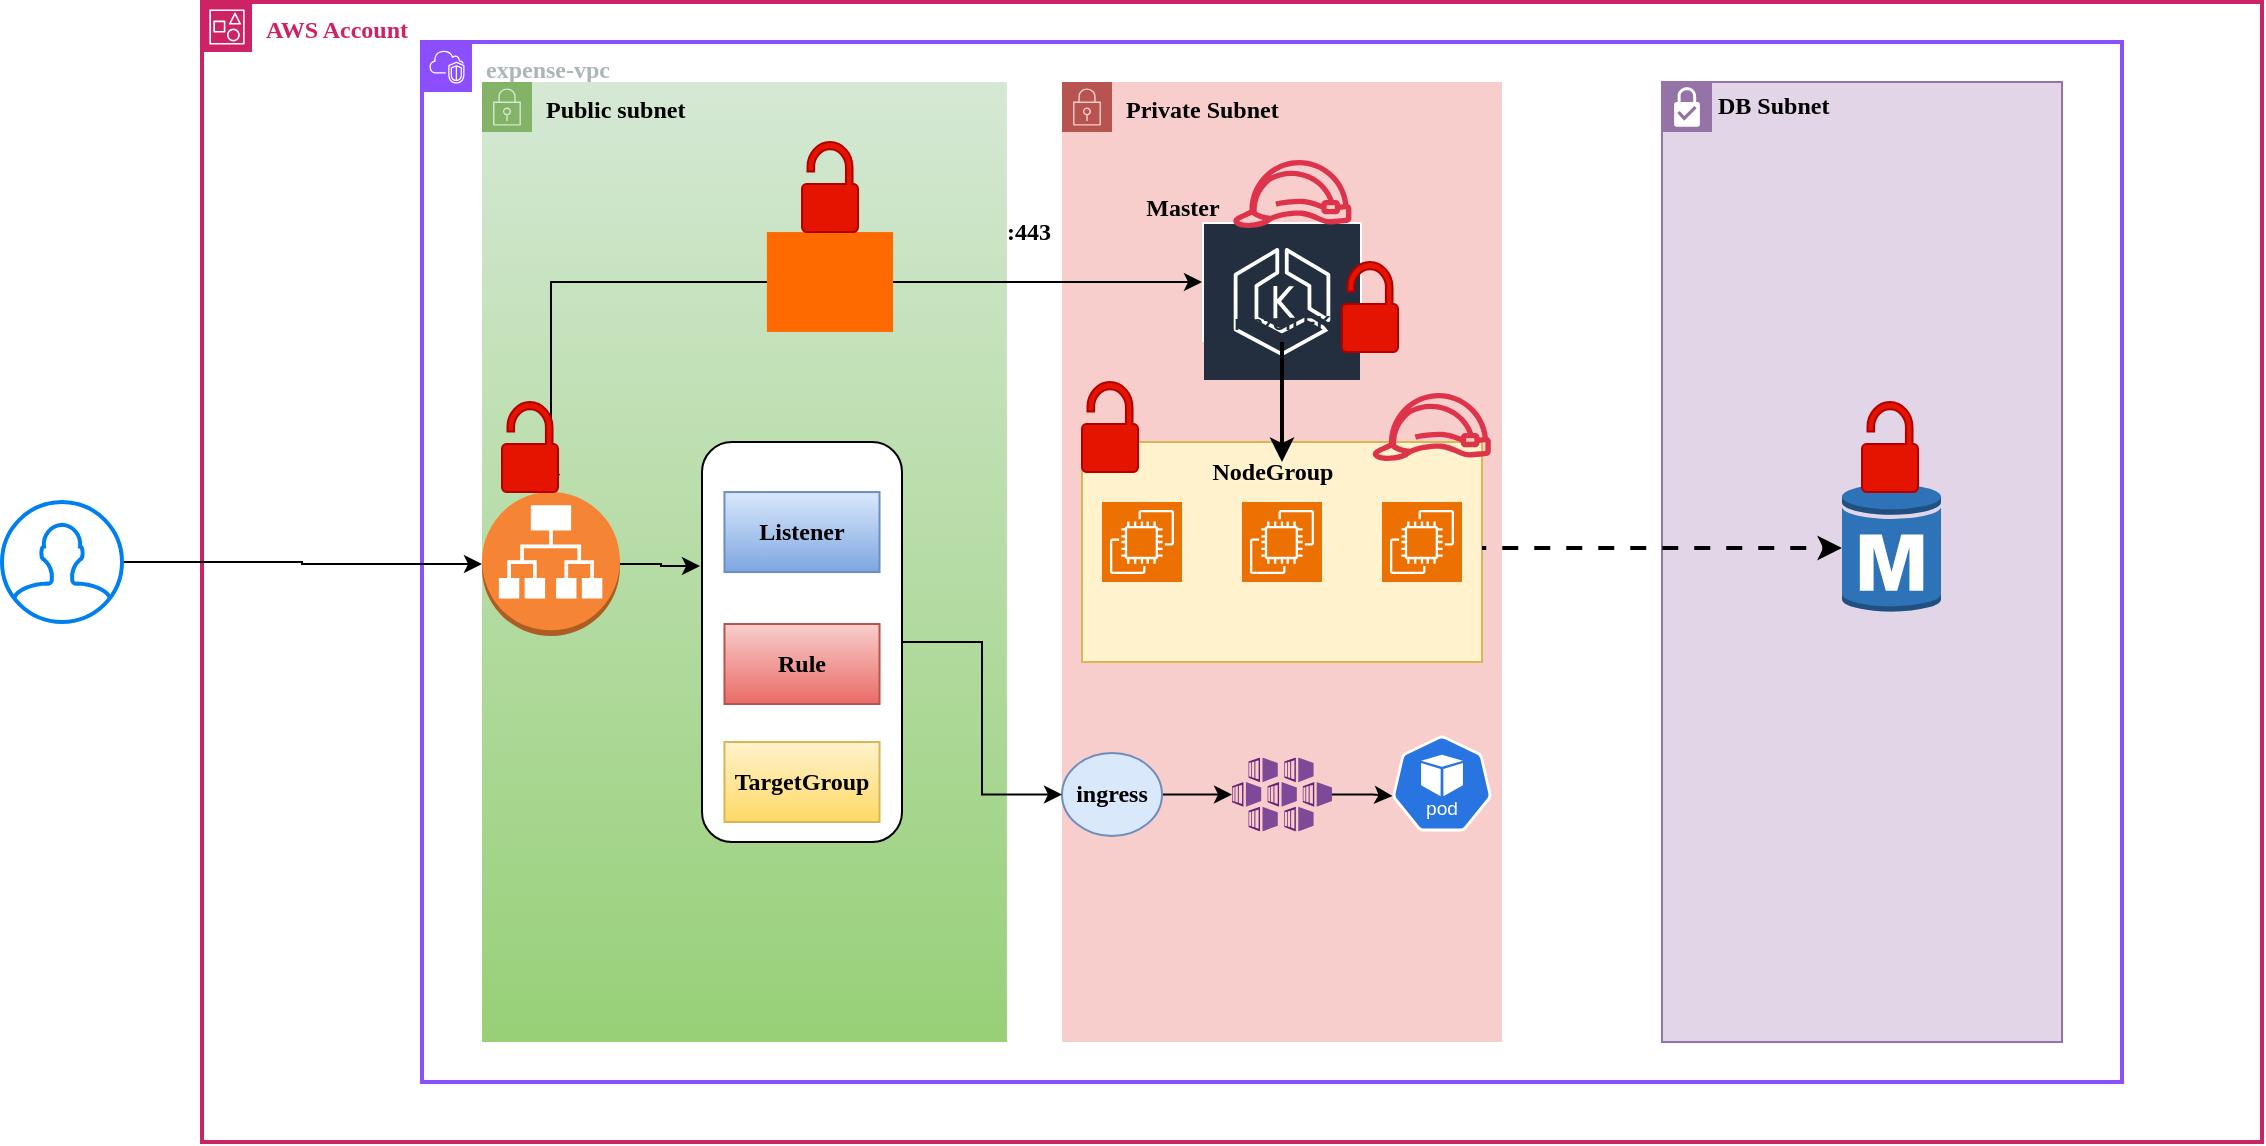 <mxfile version="26.1.1">
  <diagram name="Page-1" id="pshkLpzEGo-lz_t6LRlI">
    <mxGraphModel dx="2109" dy="655" grid="1" gridSize="10" guides="1" tooltips="1" connect="1" arrows="1" fold="1" page="1" pageScale="1" pageWidth="850" pageHeight="1100" math="0" shadow="0">
      <root>
        <mxCell id="0" />
        <mxCell id="1" parent="0" />
        <mxCell id="I3QQNnRijbUst88qV3mp-1" value="&lt;font face=&quot;Comic Sans MS&quot;&gt;&lt;b&gt;AWS Account&lt;/b&gt;&lt;/font&gt;" style="points=[[0,0],[0.25,0],[0.5,0],[0.75,0],[1,0],[1,0.25],[1,0.5],[1,0.75],[1,1],[0.75,1],[0.5,1],[0.25,1],[0,1],[0,0.75],[0,0.5],[0,0.25]];outlineConnect=0;gradientColor=none;html=1;whiteSpace=wrap;fontSize=12;fontStyle=0;container=1;pointerEvents=0;collapsible=0;recursiveResize=0;shape=mxgraph.aws4.group;grIcon=mxgraph.aws4.group_account;strokeColor=#CD2264;fillColor=none;verticalAlign=top;align=left;spacingLeft=30;fontColor=#CD2264;dashed=0;strokeWidth=2;" parent="1" vertex="1">
          <mxGeometry x="-90" y="40" width="1030" height="570" as="geometry" />
        </mxCell>
        <mxCell id="I3QQNnRijbUst88qV3mp-4" value="&lt;b&gt;&lt;font face=&quot;Comic Sans MS&quot;&gt;Private Subnet&lt;/font&gt;&lt;/b&gt;" style="points=[[0,0],[0.25,0],[0.5,0],[0.75,0],[1,0],[1,0.25],[1,0.5],[1,0.75],[1,1],[0.75,1],[0.5,1],[0.25,1],[0,1],[0,0.75],[0,0.5],[0,0.25]];outlineConnect=0;html=1;whiteSpace=wrap;fontSize=12;fontStyle=0;container=1;pointerEvents=0;collapsible=0;recursiveResize=0;shape=mxgraph.aws4.group;grIcon=mxgraph.aws4.group_security_group;grStroke=0;strokeColor=#b85450;fillColor=#f8cecc;verticalAlign=top;align=left;spacingLeft=30;dashed=0;" parent="I3QQNnRijbUst88qV3mp-1" vertex="1">
          <mxGeometry x="430" y="40" width="220" height="480" as="geometry" />
        </mxCell>
        <mxCell id="I3QQNnRijbUst88qV3mp-71" value="" style="rounded=0;whiteSpace=wrap;html=1;fillColor=#fff2cc;strokeColor=#d6b656;" parent="I3QQNnRijbUst88qV3mp-4" vertex="1">
          <mxGeometry x="10" y="180" width="200" height="110" as="geometry" />
        </mxCell>
        <mxCell id="I3QQNnRijbUst88qV3mp-5" value="Amazon EKS" style="sketch=0;outlineConnect=0;fontColor=#232F3E;gradientColor=none;strokeColor=#ffffff;fillColor=#232F3E;dashed=0;verticalLabelPosition=middle;verticalAlign=bottom;align=center;html=1;whiteSpace=wrap;fontSize=10;fontStyle=1;spacing=3;shape=mxgraph.aws4.productIcon;prIcon=mxgraph.aws4.eks;" parent="I3QQNnRijbUst88qV3mp-4" vertex="1">
          <mxGeometry x="70" y="70" width="80" height="60" as="geometry" />
        </mxCell>
        <mxCell id="I3QQNnRijbUst88qV3mp-6" value="" style="sketch=0;points=[[0,0,0],[0.25,0,0],[0.5,0,0],[0.75,0,0],[1,0,0],[0,1,0],[0.25,1,0],[0.5,1,0],[0.75,1,0],[1,1,0],[0,0.25,0],[0,0.5,0],[0,0.75,0],[1,0.25,0],[1,0.5,0],[1,0.75,0]];outlineConnect=0;fontColor=#232F3E;fillColor=#ED7100;strokeColor=#ffffff;dashed=0;verticalLabelPosition=bottom;verticalAlign=top;align=center;html=1;fontSize=12;fontStyle=0;aspect=fixed;shape=mxgraph.aws4.resourceIcon;resIcon=mxgraph.aws4.ec2;" parent="I3QQNnRijbUst88qV3mp-4" vertex="1">
          <mxGeometry x="20" y="210" width="40" height="40" as="geometry" />
        </mxCell>
        <mxCell id="I3QQNnRijbUst88qV3mp-8" value="" style="sketch=0;points=[[0,0,0],[0.25,0,0],[0.5,0,0],[0.75,0,0],[1,0,0],[0,1,0],[0.25,1,0],[0.5,1,0],[0.75,1,0],[1,1,0],[0,0.25,0],[0,0.5,0],[0,0.75,0],[1,0.25,0],[1,0.5,0],[1,0.75,0]];outlineConnect=0;fontColor=#232F3E;fillColor=#ED7100;strokeColor=#ffffff;dashed=0;verticalLabelPosition=bottom;verticalAlign=top;align=center;html=1;fontSize=12;fontStyle=0;aspect=fixed;shape=mxgraph.aws4.resourceIcon;resIcon=mxgraph.aws4.ec2;" parent="I3QQNnRijbUst88qV3mp-4" vertex="1">
          <mxGeometry x="160" y="210" width="40" height="40" as="geometry" />
        </mxCell>
        <mxCell id="I3QQNnRijbUst88qV3mp-7" value="" style="sketch=0;points=[[0,0,0],[0.25,0,0],[0.5,0,0],[0.75,0,0],[1,0,0],[0,1,0],[0.25,1,0],[0.5,1,0],[0.75,1,0],[1,1,0],[0,0.25,0],[0,0.5,0],[0,0.75,0],[1,0.25,0],[1,0.5,0],[1,0.75,0]];outlineConnect=0;fontColor=#232F3E;fillColor=#ED7100;strokeColor=#ffffff;dashed=0;verticalLabelPosition=bottom;verticalAlign=top;align=center;html=1;fontSize=12;fontStyle=0;aspect=fixed;shape=mxgraph.aws4.resourceIcon;resIcon=mxgraph.aws4.ec2;" parent="I3QQNnRijbUst88qV3mp-4" vertex="1">
          <mxGeometry x="90" y="210" width="40" height="40" as="geometry" />
        </mxCell>
        <mxCell id="I3QQNnRijbUst88qV3mp-9" style="edgeStyle=orthogonalEdgeStyle;rounded=0;orthogonalLoop=1;jettySize=auto;html=1;strokeWidth=2;" parent="I3QQNnRijbUst88qV3mp-4" source="I3QQNnRijbUst88qV3mp-5" edge="1">
          <mxGeometry relative="1" as="geometry">
            <mxPoint x="110" y="190" as="targetPoint" />
          </mxGeometry>
        </mxCell>
        <mxCell id="I3QQNnRijbUst88qV3mp-19" value="" style="image;sketch=0;aspect=fixed;html=1;points=[];align=center;fontSize=12;image=img/lib/mscae/Kubernetes_Services.svg;" parent="I3QQNnRijbUst88qV3mp-4" vertex="1">
          <mxGeometry x="85" y="337.75" width="50" height="37" as="geometry" />
        </mxCell>
        <mxCell id="I3QQNnRijbUst88qV3mp-20" value="" style="aspect=fixed;sketch=0;html=1;dashed=0;whitespace=wrap;verticalLabelPosition=bottom;verticalAlign=top;fillColor=#2875E2;strokeColor=#ffffff;points=[[0.005,0.63,0],[0.1,0.2,0],[0.9,0.2,0],[0.5,0,0],[0.995,0.63,0],[0.72,0.99,0],[0.5,1,0],[0.28,0.99,0]];shape=mxgraph.kubernetes.icon2;kubernetesLabel=1;prIcon=pod" parent="I3QQNnRijbUst88qV3mp-4" vertex="1">
          <mxGeometry x="165" y="326.75" width="50" height="48" as="geometry" />
        </mxCell>
        <mxCell id="I3QQNnRijbUst88qV3mp-22" style="edgeStyle=orthogonalEdgeStyle;rounded=0;orthogonalLoop=1;jettySize=auto;html=1;" parent="I3QQNnRijbUst88qV3mp-4" source="I3QQNnRijbUst88qV3mp-21" target="I3QQNnRijbUst88qV3mp-19" edge="1">
          <mxGeometry relative="1" as="geometry" />
        </mxCell>
        <mxCell id="I3QQNnRijbUst88qV3mp-21" value="&lt;b&gt;&lt;font face=&quot;Comic Sans MS&quot;&gt;ingress&lt;/font&gt;&lt;/b&gt;" style="ellipse;whiteSpace=wrap;html=1;fillColor=#dae8fc;strokeColor=#6c8ebf;" parent="I3QQNnRijbUst88qV3mp-4" vertex="1">
          <mxGeometry y="335.5" width="50" height="41.5" as="geometry" />
        </mxCell>
        <mxCell id="I3QQNnRijbUst88qV3mp-23" style="edgeStyle=orthogonalEdgeStyle;rounded=0;orthogonalLoop=1;jettySize=auto;html=1;entryX=0.005;entryY=0.63;entryDx=0;entryDy=0;entryPerimeter=0;" parent="I3QQNnRijbUst88qV3mp-4" source="I3QQNnRijbUst88qV3mp-19" target="I3QQNnRijbUst88qV3mp-20" edge="1">
          <mxGeometry relative="1" as="geometry" />
        </mxCell>
        <mxCell id="I3QQNnRijbUst88qV3mp-86" value="&lt;b&gt;&lt;font face=&quot;Comic Sans MS&quot;&gt;Master&lt;/font&gt;&lt;/b&gt;" style="text;html=1;align=center;verticalAlign=middle;resizable=0;points=[];autosize=1;strokeColor=none;fillColor=none;" parent="I3QQNnRijbUst88qV3mp-4" vertex="1">
          <mxGeometry x="30" y="48" width="60" height="30" as="geometry" />
        </mxCell>
        <mxCell id="I3QQNnRijbUst88qV3mp-88" value="&lt;b&gt;&lt;font face=&quot;Comic Sans MS&quot;&gt;NodeGroup&lt;/font&gt;&lt;/b&gt;" style="text;html=1;align=center;verticalAlign=middle;resizable=0;points=[];autosize=1;strokeColor=none;fillColor=none;" parent="I3QQNnRijbUst88qV3mp-4" vertex="1">
          <mxGeometry x="60" y="180" width="90" height="30" as="geometry" />
        </mxCell>
        <mxCell id="I3QQNnRijbUst88qV3mp-69" value="&lt;b&gt;&lt;font face=&quot;Comic Sans MS&quot;&gt;DB Subnet&lt;/font&gt;&lt;/b&gt;" style="shape=mxgraph.ibm.box;prType=subnet;fontStyle=0;verticalAlign=top;align=left;spacingLeft=32;spacingTop=4;fillColor=#e1d5e7;rounded=0;whiteSpace=wrap;html=1;strokeColor=#9673a6;strokeWidth=1;dashed=0;container=1;spacing=-4;collapsible=0;expand=0;recursiveResize=0;" parent="I3QQNnRijbUst88qV3mp-1" vertex="1">
          <mxGeometry x="730" y="40" width="200" height="480" as="geometry" />
        </mxCell>
        <mxCell id="I3QQNnRijbUst88qV3mp-70" value="" style="outlineConnect=0;dashed=0;verticalLabelPosition=bottom;verticalAlign=top;align=center;html=1;shape=mxgraph.aws3.rds_db_instance;fillColor=#2E73B8;gradientColor=none;" parent="I3QQNnRijbUst88qV3mp-69" vertex="1">
          <mxGeometry x="90" y="200" width="49.5" height="66" as="geometry" />
        </mxCell>
        <mxCell id="I3QQNnRijbUst88qV3mp-73" style="edgeStyle=orthogonalEdgeStyle;rounded=0;orthogonalLoop=1;jettySize=auto;html=1;flowAnimation=1;strokeWidth=2;" parent="I3QQNnRijbUst88qV3mp-1" source="I3QQNnRijbUst88qV3mp-71" target="I3QQNnRijbUst88qV3mp-70" edge="1">
          <mxGeometry relative="1" as="geometry">
            <Array as="points">
              <mxPoint x="690" y="273" />
              <mxPoint x="690" y="273" />
            </Array>
          </mxGeometry>
        </mxCell>
        <mxCell id="I3QQNnRijbUst88qV3mp-89" value="&lt;b&gt;&lt;font face=&quot;Comic Sans MS&quot;&gt;expense-vpc&lt;/font&gt;&lt;/b&gt;" style="points=[[0,0],[0.25,0],[0.5,0],[0.75,0],[1,0],[1,0.25],[1,0.5],[1,0.75],[1,1],[0.75,1],[0.5,1],[0.25,1],[0,1],[0,0.75],[0,0.5],[0,0.25]];outlineConnect=0;gradientColor=none;html=1;whiteSpace=wrap;fontSize=12;fontStyle=0;container=1;pointerEvents=0;collapsible=0;recursiveResize=0;shape=mxgraph.aws4.group;grIcon=mxgraph.aws4.group_vpc2;strokeColor=#8C4FFF;fillColor=none;verticalAlign=top;align=left;spacingLeft=30;fontColor=#AAB7B8;dashed=0;strokeWidth=2;" parent="I3QQNnRijbUst88qV3mp-1" vertex="1">
          <mxGeometry x="110" y="20" width="850" height="520" as="geometry" />
        </mxCell>
        <mxCell id="I3QQNnRijbUst88qV3mp-78" value="" style="sketch=0;outlineConnect=0;fontColor=#232F3E;gradientColor=none;fillColor=#DD344C;strokeColor=none;dashed=0;verticalLabelPosition=bottom;verticalAlign=top;align=center;html=1;fontSize=12;fontStyle=0;aspect=fixed;pointerEvents=1;shape=mxgraph.aws4.role;" parent="I3QQNnRijbUst88qV3mp-89" vertex="1">
          <mxGeometry x="405" y="59" width="60.27" height="34" as="geometry" />
        </mxCell>
        <mxCell id="BQyhAY0pHzM2rMGKfPmW-1" value="" style="sketch=0;pointerEvents=1;shadow=0;dashed=0;html=1;strokeColor=#B20000;labelPosition=center;verticalLabelPosition=bottom;verticalAlign=top;outlineConnect=0;align=center;shape=mxgraph.office.security.lock_unprotected;fillColor=#e51400;fontColor=#ffffff;" vertex="1" parent="I3QQNnRijbUst88qV3mp-89">
          <mxGeometry x="460" y="110" width="28" height="45.03" as="geometry" />
        </mxCell>
        <mxCell id="BQyhAY0pHzM2rMGKfPmW-2" value="" style="sketch=0;pointerEvents=1;shadow=0;dashed=0;html=1;strokeColor=#B20000;labelPosition=center;verticalLabelPosition=bottom;verticalAlign=top;outlineConnect=0;align=center;shape=mxgraph.office.security.lock_unprotected;fillColor=#e51400;fontColor=#ffffff;" vertex="1" parent="I3QQNnRijbUst88qV3mp-89">
          <mxGeometry x="330" y="170" width="28" height="45.03" as="geometry" />
        </mxCell>
        <mxCell id="BQyhAY0pHzM2rMGKfPmW-3" value="" style="sketch=0;pointerEvents=1;shadow=0;dashed=0;html=1;strokeColor=#B20000;labelPosition=center;verticalLabelPosition=bottom;verticalAlign=top;outlineConnect=0;align=center;shape=mxgraph.office.security.lock_unprotected;fillColor=#e51400;fontColor=#ffffff;" vertex="1" parent="I3QQNnRijbUst88qV3mp-89">
          <mxGeometry x="720" y="180" width="28" height="45.03" as="geometry" />
        </mxCell>
        <mxCell id="I3QQNnRijbUst88qV3mp-77" value="" style="sketch=0;outlineConnect=0;fontColor=#232F3E;gradientColor=none;fillColor=#DD344C;strokeColor=none;dashed=0;verticalLabelPosition=bottom;verticalAlign=top;align=center;html=1;fontSize=12;fontStyle=0;aspect=fixed;pointerEvents=1;shape=mxgraph.aws4.role;" parent="I3QQNnRijbUst88qV3mp-89" vertex="1">
          <mxGeometry x="474.73" y="175.51" width="60.27" height="34" as="geometry" />
        </mxCell>
        <mxCell id="BQyhAY0pHzM2rMGKfPmW-9" value="&lt;b&gt;&lt;font face=&quot;Comic Sans MS&quot;&gt;https:443&lt;/font&gt;&lt;/b&gt;" style="text;html=1;align=center;verticalAlign=middle;resizable=0;points=[];autosize=1;strokeColor=none;fillColor=none;" vertex="1" parent="I3QQNnRijbUst88qV3mp-89">
          <mxGeometry x="250" y="80" width="80" height="30" as="geometry" />
        </mxCell>
        <mxCell id="I3QQNnRijbUst88qV3mp-2" value="&lt;font face=&quot;Comic Sans MS&quot;&gt;&lt;b&gt;Public subnet&lt;/b&gt;&lt;/font&gt;" style="points=[[0,0],[0.25,0],[0.5,0],[0.75,0],[1,0],[1,0.25],[1,0.5],[1,0.75],[1,1],[0.75,1],[0.5,1],[0.25,1],[0,1],[0,0.75],[0,0.5],[0,0.25]];outlineConnect=0;gradientColor=#97d077;html=1;whiteSpace=wrap;fontSize=12;fontStyle=0;container=1;pointerEvents=0;collapsible=0;recursiveResize=0;shape=mxgraph.aws4.group;grIcon=mxgraph.aws4.group_security_group;grStroke=0;strokeColor=#82b366;fillColor=#d5e8d4;verticalAlign=top;align=left;spacingLeft=30;dashed=0;" parent="1" vertex="1">
          <mxGeometry x="50" y="80" width="262.46" height="480" as="geometry" />
        </mxCell>
        <mxCell id="BQyhAY0pHzM2rMGKfPmW-11" style="edgeStyle=orthogonalEdgeStyle;rounded=0;orthogonalLoop=1;jettySize=auto;html=1;entryX=-0.01;entryY=0.31;entryDx=0;entryDy=0;entryPerimeter=0;" edge="1" parent="I3QQNnRijbUst88qV3mp-2" source="I3QQNnRijbUst88qV3mp-17" target="BQyhAY0pHzM2rMGKfPmW-10">
          <mxGeometry relative="1" as="geometry">
            <mxPoint x="120" y="230" as="targetPoint" />
          </mxGeometry>
        </mxCell>
        <mxCell id="I3QQNnRijbUst88qV3mp-17" value="" style="outlineConnect=0;dashed=0;verticalLabelPosition=bottom;verticalAlign=top;align=center;html=1;shape=mxgraph.aws3.application_load_balancer;fillColor=#F58534;gradientColor=none;" parent="I3QQNnRijbUst88qV3mp-2" vertex="1">
          <mxGeometry y="205.03" width="69" height="72" as="geometry" />
        </mxCell>
        <mxCell id="I3QQNnRijbUst88qV3mp-85" style="edgeStyle=orthogonalEdgeStyle;rounded=0;orthogonalLoop=1;jettySize=auto;html=1;" parent="I3QQNnRijbUst88qV3mp-2" source="I3QQNnRijbUst88qV3mp-83" target="I3QQNnRijbUst88qV3mp-17" edge="1">
          <mxGeometry relative="1" as="geometry" />
        </mxCell>
        <mxCell id="I3QQNnRijbUst88qV3mp-83" value="" style="points=[];aspect=fixed;html=1;align=center;shadow=0;dashed=0;fillColor=#FF6A00;strokeColor=none;shape=mxgraph.alibaba_cloud.bastionhost;" parent="I3QQNnRijbUst88qV3mp-2" vertex="1">
          <mxGeometry x="142.46" y="75.03" width="63.09" height="49.95" as="geometry" />
        </mxCell>
        <mxCell id="BQyhAY0pHzM2rMGKfPmW-4" value="" style="sketch=0;pointerEvents=1;shadow=0;dashed=0;html=1;strokeColor=#B20000;labelPosition=center;verticalLabelPosition=bottom;verticalAlign=top;outlineConnect=0;align=center;shape=mxgraph.office.security.lock_unprotected;fillColor=#e51400;fontColor=#ffffff;" vertex="1" parent="I3QQNnRijbUst88qV3mp-2">
          <mxGeometry x="160.01" y="30" width="28" height="45.03" as="geometry" />
        </mxCell>
        <mxCell id="BQyhAY0pHzM2rMGKfPmW-5" value="" style="sketch=0;pointerEvents=1;shadow=0;dashed=0;html=1;strokeColor=#B20000;labelPosition=center;verticalLabelPosition=bottom;verticalAlign=top;outlineConnect=0;align=center;shape=mxgraph.office.security.lock_unprotected;fillColor=#e51400;fontColor=#ffffff;" vertex="1" parent="I3QQNnRijbUst88qV3mp-2">
          <mxGeometry x="10" y="160" width="28" height="45.03" as="geometry" />
        </mxCell>
        <mxCell id="BQyhAY0pHzM2rMGKfPmW-10" value="" style="rounded=1;whiteSpace=wrap;html=1;" vertex="1" parent="I3QQNnRijbUst88qV3mp-2">
          <mxGeometry x="110" y="180" width="100" height="200" as="geometry" />
        </mxCell>
        <mxCell id="BQyhAY0pHzM2rMGKfPmW-12" value="&lt;b&gt;&lt;font face=&quot;Comic Sans MS&quot;&gt;Listener&lt;/font&gt;&lt;/b&gt;" style="rounded=0;whiteSpace=wrap;html=1;fillColor=#dae8fc;gradientColor=#7ea6e0;strokeColor=#6c8ebf;" vertex="1" parent="I3QQNnRijbUst88qV3mp-2">
          <mxGeometry x="121.23" y="205.03" width="77.54" height="40" as="geometry" />
        </mxCell>
        <mxCell id="BQyhAY0pHzM2rMGKfPmW-13" value="&lt;b&gt;&lt;font face=&quot;Comic Sans MS&quot;&gt;Rule&lt;/font&gt;&lt;/b&gt;" style="rounded=0;whiteSpace=wrap;html=1;fillColor=#f8cecc;gradientColor=#ea6b66;strokeColor=#b85450;" vertex="1" parent="I3QQNnRijbUst88qV3mp-2">
          <mxGeometry x="121.23" y="271" width="77.54" height="40" as="geometry" />
        </mxCell>
        <mxCell id="BQyhAY0pHzM2rMGKfPmW-14" value="&lt;b&gt;&lt;font face=&quot;Comic Sans MS&quot;&gt;TargetGroup&lt;/font&gt;&lt;/b&gt;" style="rounded=0;whiteSpace=wrap;html=1;fillColor=#fff2cc;gradientColor=#ffd966;strokeColor=#d6b656;" vertex="1" parent="I3QQNnRijbUst88qV3mp-2">
          <mxGeometry x="121.23" y="330" width="77.54" height="40" as="geometry" />
        </mxCell>
        <mxCell id="I3QQNnRijbUst88qV3mp-84" style="edgeStyle=orthogonalEdgeStyle;rounded=0;orthogonalLoop=1;jettySize=auto;html=1;" parent="1" source="I3QQNnRijbUst88qV3mp-83" target="I3QQNnRijbUst88qV3mp-5" edge="1">
          <mxGeometry relative="1" as="geometry" />
        </mxCell>
        <mxCell id="BQyhAY0pHzM2rMGKfPmW-16" style="edgeStyle=orthogonalEdgeStyle;rounded=0;orthogonalLoop=1;jettySize=auto;html=1;" edge="1" parent="1" source="BQyhAY0pHzM2rMGKfPmW-7" target="I3QQNnRijbUst88qV3mp-17">
          <mxGeometry relative="1" as="geometry" />
        </mxCell>
        <mxCell id="BQyhAY0pHzM2rMGKfPmW-7" value="" style="html=1;verticalLabelPosition=bottom;align=center;labelBackgroundColor=#ffffff;verticalAlign=top;strokeWidth=2;strokeColor=#0080F0;shadow=0;dashed=0;shape=mxgraph.ios7.icons.user;" vertex="1" parent="1">
          <mxGeometry x="-190" y="290" width="60" height="60" as="geometry" />
        </mxCell>
        <mxCell id="BQyhAY0pHzM2rMGKfPmW-15" style="edgeStyle=orthogonalEdgeStyle;rounded=0;orthogonalLoop=1;jettySize=auto;html=1;entryX=0;entryY=0.5;entryDx=0;entryDy=0;" edge="1" parent="1" source="BQyhAY0pHzM2rMGKfPmW-10" target="I3QQNnRijbUst88qV3mp-21">
          <mxGeometry relative="1" as="geometry" />
        </mxCell>
      </root>
    </mxGraphModel>
  </diagram>
</mxfile>
